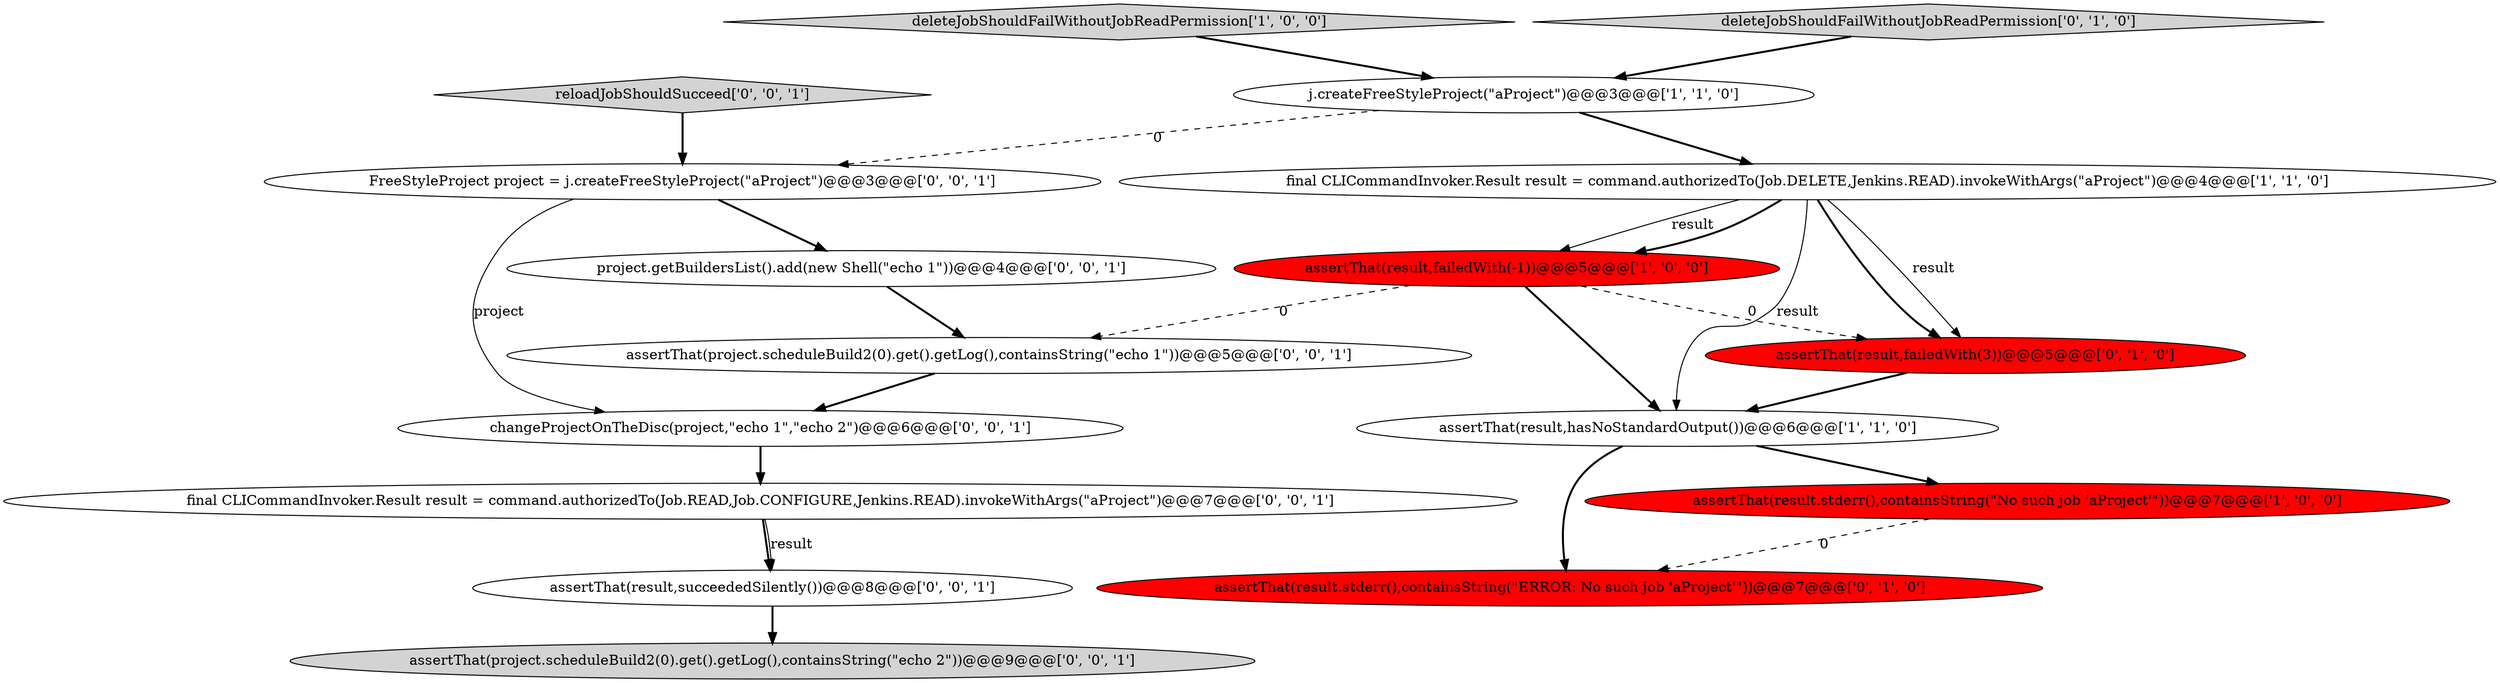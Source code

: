 digraph {
16 [style = filled, label = "FreeStyleProject project = j.createFreeStyleProject(\"aProject\")@@@3@@@['0', '0', '1']", fillcolor = white, shape = ellipse image = "AAA0AAABBB3BBB"];
6 [style = filled, label = "assertThat(result.stderr(),containsString(\"ERROR: No such job 'aProject'\"))@@@7@@@['0', '1', '0']", fillcolor = red, shape = ellipse image = "AAA1AAABBB2BBB"];
10 [style = filled, label = "assertThat(project.scheduleBuild2(0).get().getLog(),containsString(\"echo 2\"))@@@9@@@['0', '0', '1']", fillcolor = lightgray, shape = ellipse image = "AAA0AAABBB3BBB"];
5 [style = filled, label = "final CLICommandInvoker.Result result = command.authorizedTo(Job.DELETE,Jenkins.READ).invokeWithArgs(\"aProject\")@@@4@@@['1', '1', '0']", fillcolor = white, shape = ellipse image = "AAA0AAABBB1BBB"];
11 [style = filled, label = "assertThat(project.scheduleBuild2(0).get().getLog(),containsString(\"echo 1\"))@@@5@@@['0', '0', '1']", fillcolor = white, shape = ellipse image = "AAA0AAABBB3BBB"];
4 [style = filled, label = "assertThat(result.stderr(),containsString(\"No such job 'aProject'\"))@@@7@@@['1', '0', '0']", fillcolor = red, shape = ellipse image = "AAA1AAABBB1BBB"];
7 [style = filled, label = "assertThat(result,failedWith(3))@@@5@@@['0', '1', '0']", fillcolor = red, shape = ellipse image = "AAA1AAABBB2BBB"];
2 [style = filled, label = "assertThat(result,failedWith(-1))@@@5@@@['1', '0', '0']", fillcolor = red, shape = ellipse image = "AAA1AAABBB1BBB"];
0 [style = filled, label = "deleteJobShouldFailWithoutJobReadPermission['1', '0', '0']", fillcolor = lightgray, shape = diamond image = "AAA0AAABBB1BBB"];
12 [style = filled, label = "reloadJobShouldSucceed['0', '0', '1']", fillcolor = lightgray, shape = diamond image = "AAA0AAABBB3BBB"];
3 [style = filled, label = "assertThat(result,hasNoStandardOutput())@@@6@@@['1', '1', '0']", fillcolor = white, shape = ellipse image = "AAA0AAABBB1BBB"];
14 [style = filled, label = "project.getBuildersList().add(new Shell(\"echo 1\"))@@@4@@@['0', '0', '1']", fillcolor = white, shape = ellipse image = "AAA0AAABBB3BBB"];
8 [style = filled, label = "deleteJobShouldFailWithoutJobReadPermission['0', '1', '0']", fillcolor = lightgray, shape = diamond image = "AAA0AAABBB2BBB"];
9 [style = filled, label = "final CLICommandInvoker.Result result = command.authorizedTo(Job.READ,Job.CONFIGURE,Jenkins.READ).invokeWithArgs(\"aProject\")@@@7@@@['0', '0', '1']", fillcolor = white, shape = ellipse image = "AAA0AAABBB3BBB"];
13 [style = filled, label = "changeProjectOnTheDisc(project,\"echo 1\",\"echo 2\")@@@6@@@['0', '0', '1']", fillcolor = white, shape = ellipse image = "AAA0AAABBB3BBB"];
15 [style = filled, label = "assertThat(result,succeededSilently())@@@8@@@['0', '0', '1']", fillcolor = white, shape = ellipse image = "AAA0AAABBB3BBB"];
1 [style = filled, label = "j.createFreeStyleProject(\"aProject\")@@@3@@@['1', '1', '0']", fillcolor = white, shape = ellipse image = "AAA0AAABBB1BBB"];
1->5 [style = bold, label=""];
15->10 [style = bold, label=""];
5->2 [style = solid, label="result"];
2->3 [style = bold, label=""];
3->6 [style = bold, label=""];
12->16 [style = bold, label=""];
2->7 [style = dashed, label="0"];
4->6 [style = dashed, label="0"];
3->4 [style = bold, label=""];
7->3 [style = bold, label=""];
8->1 [style = bold, label=""];
5->3 [style = solid, label="result"];
5->2 [style = bold, label=""];
9->15 [style = bold, label=""];
0->1 [style = bold, label=""];
1->16 [style = dashed, label="0"];
11->13 [style = bold, label=""];
5->7 [style = bold, label=""];
16->14 [style = bold, label=""];
16->13 [style = solid, label="project"];
2->11 [style = dashed, label="0"];
13->9 [style = bold, label=""];
5->7 [style = solid, label="result"];
9->15 [style = solid, label="result"];
14->11 [style = bold, label=""];
}
